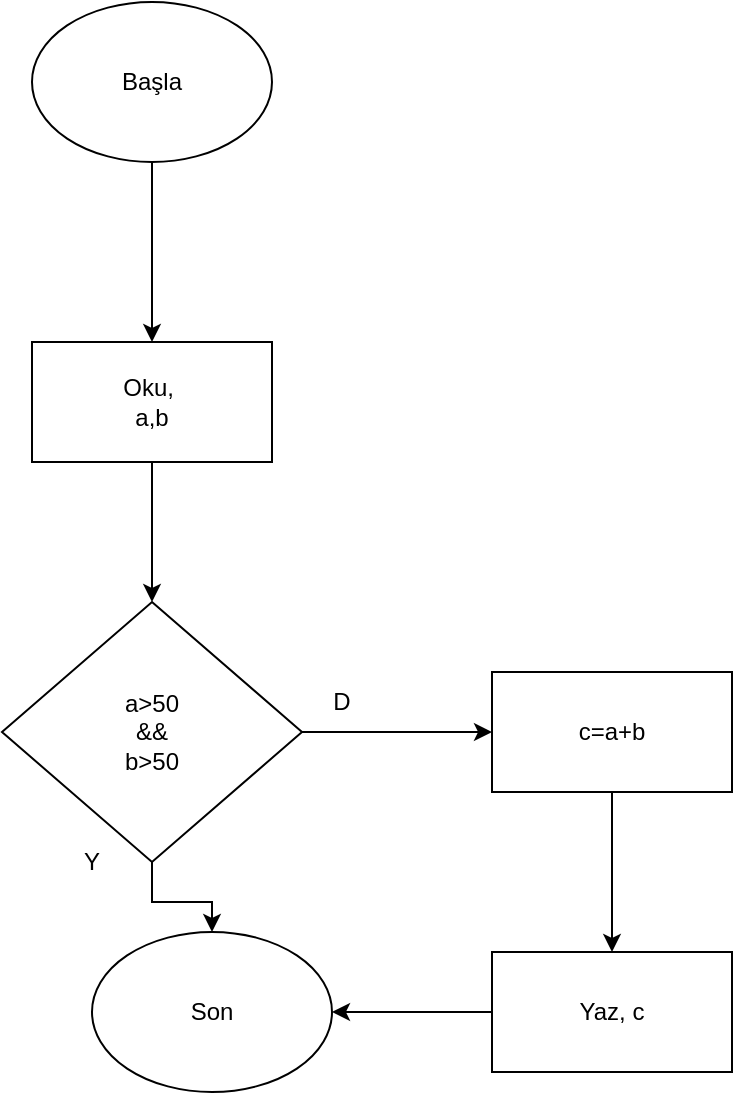 <mxfile version="13.9.9" type="device"><diagram id="qGg3qsL9Sm8Xr7fo8TTL" name="Sayfa -1"><mxGraphModel dx="1086" dy="846" grid="1" gridSize="10" guides="1" tooltips="1" connect="1" arrows="1" fold="1" page="1" pageScale="1" pageWidth="827" pageHeight="1169" math="0" shadow="0"><root><mxCell id="0"/><mxCell id="1" parent="0"/><mxCell id="d9uK7NFJ2V6AAiggGVFK-3" value="" style="edgeStyle=orthogonalEdgeStyle;rounded=0;orthogonalLoop=1;jettySize=auto;html=1;" edge="1" parent="1" source="d9uK7NFJ2V6AAiggGVFK-1" target="d9uK7NFJ2V6AAiggGVFK-2"><mxGeometry relative="1" as="geometry"/></mxCell><mxCell id="d9uK7NFJ2V6AAiggGVFK-1" value="Başla" style="ellipse;whiteSpace=wrap;html=1;" vertex="1" parent="1"><mxGeometry x="290" y="100" width="120" height="80" as="geometry"/></mxCell><mxCell id="d9uK7NFJ2V6AAiggGVFK-5" value="" style="edgeStyle=orthogonalEdgeStyle;rounded=0;orthogonalLoop=1;jettySize=auto;html=1;" edge="1" parent="1" source="d9uK7NFJ2V6AAiggGVFK-2" target="d9uK7NFJ2V6AAiggGVFK-4"><mxGeometry relative="1" as="geometry"/></mxCell><mxCell id="d9uK7NFJ2V6AAiggGVFK-2" value="Oku,&amp;nbsp;&lt;br&gt;a,b" style="whiteSpace=wrap;html=1;" vertex="1" parent="1"><mxGeometry x="290" y="270" width="120" height="60" as="geometry"/></mxCell><mxCell id="d9uK7NFJ2V6AAiggGVFK-7" value="" style="edgeStyle=orthogonalEdgeStyle;rounded=0;orthogonalLoop=1;jettySize=auto;html=1;" edge="1" parent="1" source="d9uK7NFJ2V6AAiggGVFK-4" target="d9uK7NFJ2V6AAiggGVFK-6"><mxGeometry relative="1" as="geometry"/></mxCell><mxCell id="d9uK7NFJ2V6AAiggGVFK-14" value="" style="edgeStyle=orthogonalEdgeStyle;rounded=0;orthogonalLoop=1;jettySize=auto;html=1;" edge="1" parent="1" source="d9uK7NFJ2V6AAiggGVFK-4" target="d9uK7NFJ2V6AAiggGVFK-12"><mxGeometry relative="1" as="geometry"/></mxCell><mxCell id="d9uK7NFJ2V6AAiggGVFK-4" value="a&amp;gt;50&lt;br&gt;&amp;amp;&amp;amp;&lt;br&gt;b&amp;gt;50" style="rhombus;whiteSpace=wrap;html=1;" vertex="1" parent="1"><mxGeometry x="275" y="400" width="150" height="130" as="geometry"/></mxCell><mxCell id="d9uK7NFJ2V6AAiggGVFK-11" value="" style="edgeStyle=orthogonalEdgeStyle;rounded=0;orthogonalLoop=1;jettySize=auto;html=1;" edge="1" parent="1" source="d9uK7NFJ2V6AAiggGVFK-6" target="d9uK7NFJ2V6AAiggGVFK-10"><mxGeometry relative="1" as="geometry"/></mxCell><mxCell id="d9uK7NFJ2V6AAiggGVFK-6" value="c=a+b" style="whiteSpace=wrap;html=1;" vertex="1" parent="1"><mxGeometry x="520" y="435" width="120" height="60" as="geometry"/></mxCell><mxCell id="d9uK7NFJ2V6AAiggGVFK-13" value="" style="edgeStyle=orthogonalEdgeStyle;rounded=0;orthogonalLoop=1;jettySize=auto;html=1;" edge="1" parent="1" source="d9uK7NFJ2V6AAiggGVFK-10" target="d9uK7NFJ2V6AAiggGVFK-12"><mxGeometry relative="1" as="geometry"/></mxCell><mxCell id="d9uK7NFJ2V6AAiggGVFK-10" value="Yaz, c" style="whiteSpace=wrap;html=1;" vertex="1" parent="1"><mxGeometry x="520" y="575" width="120" height="60" as="geometry"/></mxCell><mxCell id="d9uK7NFJ2V6AAiggGVFK-12" value="Son" style="ellipse;whiteSpace=wrap;html=1;" vertex="1" parent="1"><mxGeometry x="320" y="565" width="120" height="80" as="geometry"/></mxCell><mxCell id="d9uK7NFJ2V6AAiggGVFK-15" value="D" style="text;html=1;strokeColor=none;fillColor=none;align=center;verticalAlign=middle;whiteSpace=wrap;rounded=0;" vertex="1" parent="1"><mxGeometry x="425" y="440" width="40" height="20" as="geometry"/></mxCell><mxCell id="d9uK7NFJ2V6AAiggGVFK-16" value="Y" style="text;html=1;strokeColor=none;fillColor=none;align=center;verticalAlign=middle;whiteSpace=wrap;rounded=0;" vertex="1" parent="1"><mxGeometry x="300" y="520" width="40" height="20" as="geometry"/></mxCell></root></mxGraphModel></diagram></mxfile>